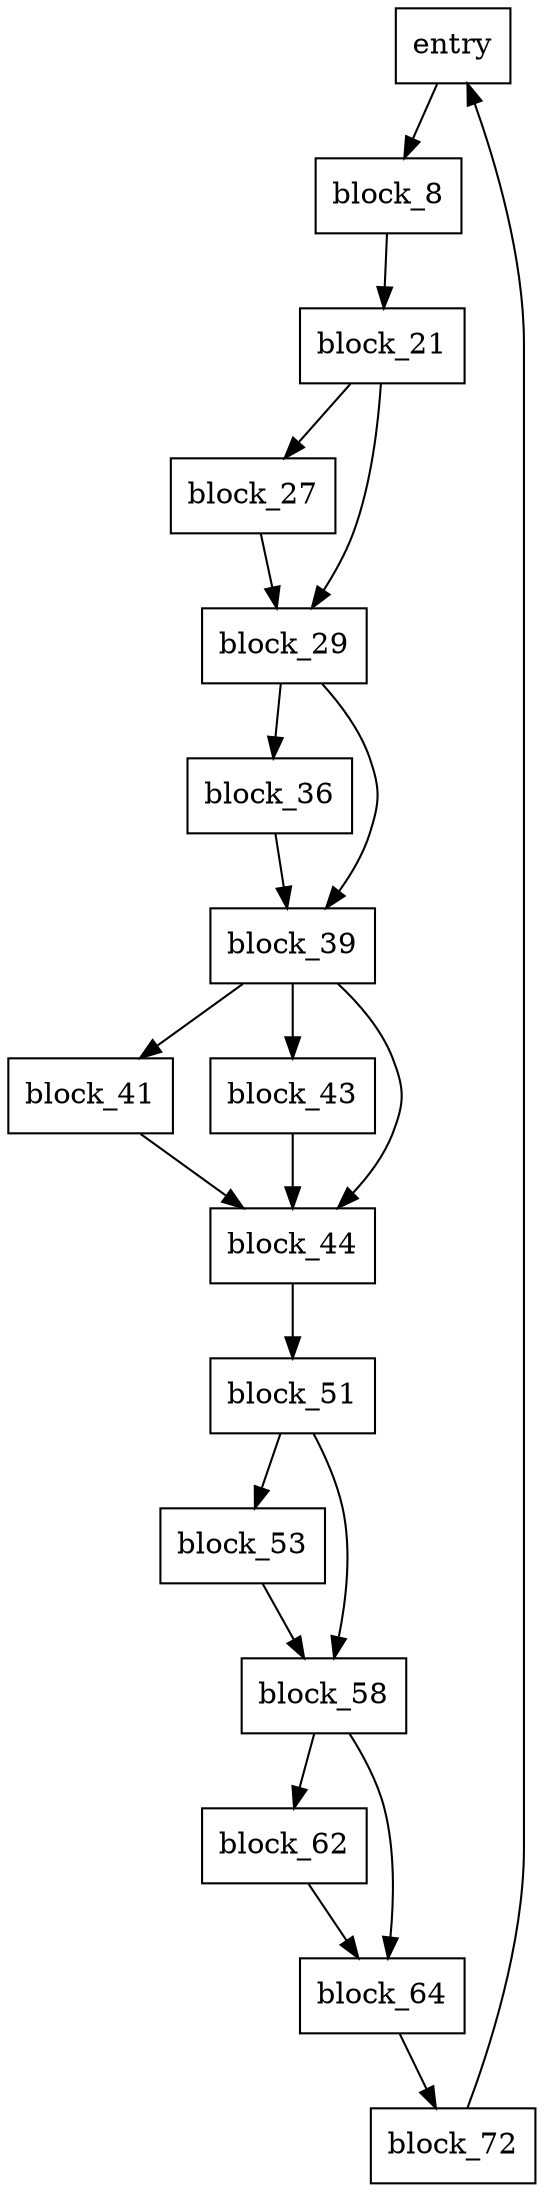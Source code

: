 digraph CFG {
    // Nodes
    node [shape=box];
    entry;
    block_8;
    block_21;
    block_27;
    block_29;
    block_36;
    block_39;
    block_41;
    block_43;
    block_44;
    block_51;
    block_53;
    block_58;
    block_62;
    block_64;
    block_72;

    // Edges
    entry -> block_8;
    block_8 -> block_21;
    block_21 -> block_27; // if condition
    block_21 -> block_29; // else condition
    block_27 -> block_29; // unreachable
    block_29 -> block_36; // if condition
    block_29 -> block_39; // else condition
    block_36 -> block_39;
    block_39 -> block_41; // switch case
    block_39 -> block_43; // switch case
    block_39 -> block_44; // continue to next
    block_41 -> block_44; // continue to next
    block_43 -> block_44; // continue to next
    block_44 -> block_51; // if condition
    block_51 -> block_58; // if condition
    block_51 -> block_53; // else condition
    block_53 -> block_58; // continue to next
    block_58 -> block_62; // if condition
    block_58 -> block_64; // else condition
    block_62 -> block_64; // continue to next
    block_64 -> block_72; // final return
    block_72 -> entry; // return to entry
}